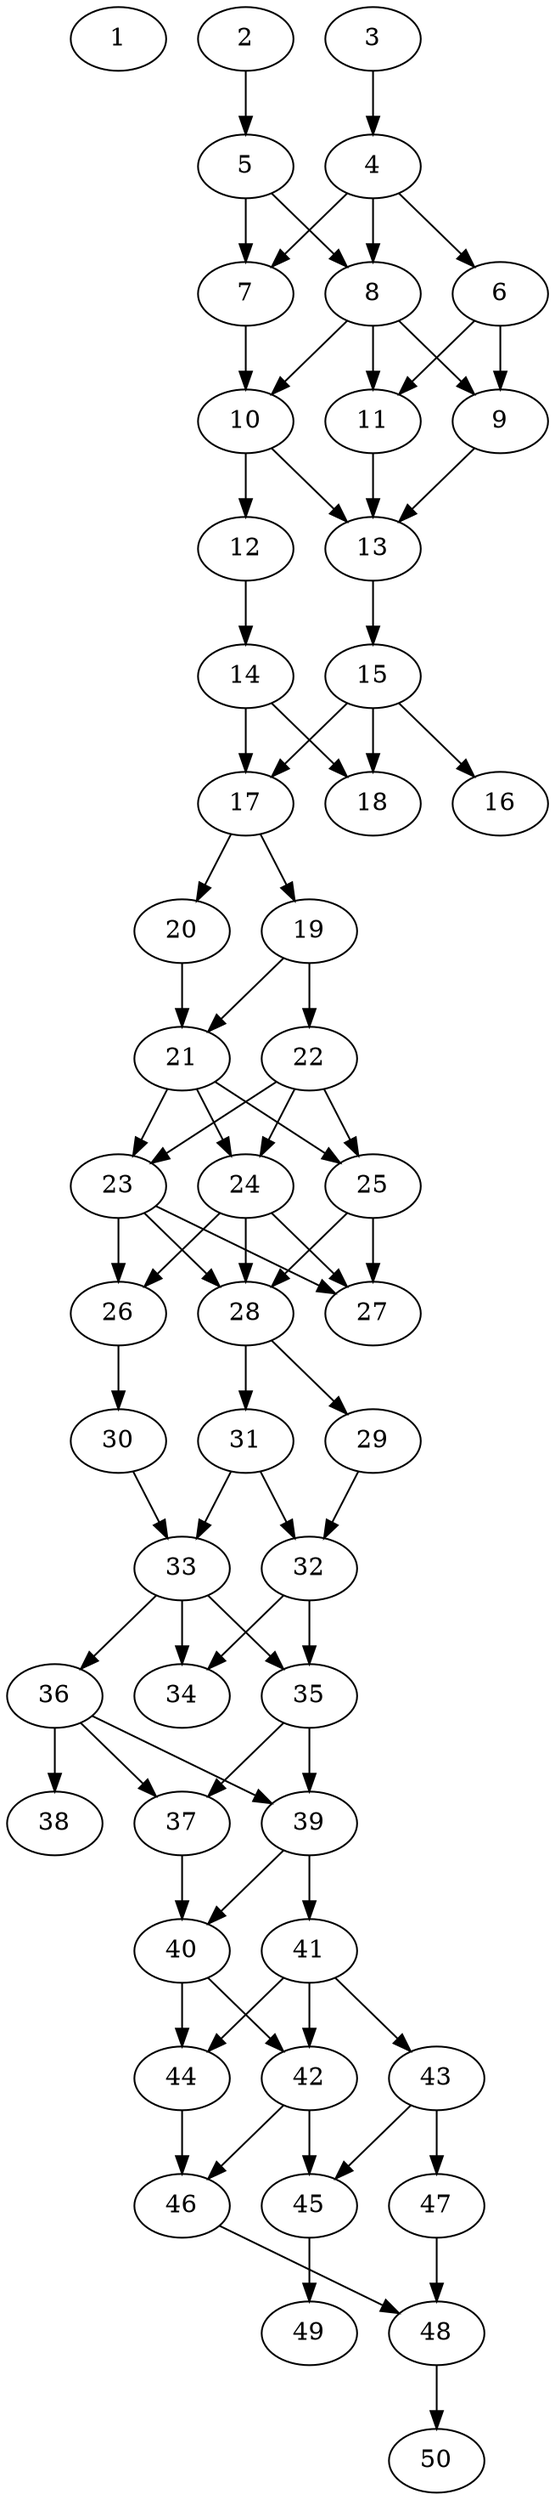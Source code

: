 // DAG automatically generated by daggen at Thu Oct  3 14:07:57 2019
// ./daggen --dot -n 50 --ccr 0.5 --fat 0.3 --regular 0.9 --density 0.7 --mindata 5242880 --maxdata 52428800 
digraph G {
  1 [size="14643200", alpha="0.19", expect_size="7321600"] 
  2 [size="55011328", alpha="0.08", expect_size="27505664"] 
  2 -> 5 [size ="27505664"]
  3 [size="66680832", alpha="0.19", expect_size="33340416"] 
  3 -> 4 [size ="33340416"]
  4 [size="20224000", alpha="0.10", expect_size="10112000"] 
  4 -> 6 [size ="10112000"]
  4 -> 7 [size ="10112000"]
  4 -> 8 [size ="10112000"]
  5 [size="51030016", alpha="0.04", expect_size="25515008"] 
  5 -> 7 [size ="25515008"]
  5 -> 8 [size ="25515008"]
  6 [size="94185472", alpha="0.15", expect_size="47092736"] 
  6 -> 9 [size ="47092736"]
  6 -> 11 [size ="47092736"]
  7 [size="34291712", alpha="0.15", expect_size="17145856"] 
  7 -> 10 [size ="17145856"]
  8 [size="84502528", alpha="0.15", expect_size="42251264"] 
  8 -> 9 [size ="42251264"]
  8 -> 10 [size ="42251264"]
  8 -> 11 [size ="42251264"]
  9 [size="75603968", alpha="0.17", expect_size="37801984"] 
  9 -> 13 [size ="37801984"]
  10 [size="67063808", alpha="0.00", expect_size="33531904"] 
  10 -> 12 [size ="33531904"]
  10 -> 13 [size ="33531904"]
  11 [size="90851328", alpha="0.04", expect_size="45425664"] 
  11 -> 13 [size ="45425664"]
  12 [size="88244224", alpha="0.18", expect_size="44122112"] 
  12 -> 14 [size ="44122112"]
  13 [size="31389696", alpha="0.13", expect_size="15694848"] 
  13 -> 15 [size ="15694848"]
  14 [size="27078656", alpha="0.15", expect_size="13539328"] 
  14 -> 17 [size ="13539328"]
  14 -> 18 [size ="13539328"]
  15 [size="73078784", alpha="0.18", expect_size="36539392"] 
  15 -> 16 [size ="36539392"]
  15 -> 17 [size ="36539392"]
  15 -> 18 [size ="36539392"]
  16 [size="91994112", alpha="0.07", expect_size="45997056"] 
  17 [size="67905536", alpha="0.02", expect_size="33952768"] 
  17 -> 19 [size ="33952768"]
  17 -> 20 [size ="33952768"]
  18 [size="43073536", alpha="0.15", expect_size="21536768"] 
  19 [size="18378752", alpha="0.04", expect_size="9189376"] 
  19 -> 21 [size ="9189376"]
  19 -> 22 [size ="9189376"]
  20 [size="97591296", alpha="0.04", expect_size="48795648"] 
  20 -> 21 [size ="48795648"]
  21 [size="97812480", alpha="0.04", expect_size="48906240"] 
  21 -> 23 [size ="48906240"]
  21 -> 24 [size ="48906240"]
  21 -> 25 [size ="48906240"]
  22 [size="22216704", alpha="0.14", expect_size="11108352"] 
  22 -> 23 [size ="11108352"]
  22 -> 24 [size ="11108352"]
  22 -> 25 [size ="11108352"]
  23 [size="15136768", alpha="0.17", expect_size="7568384"] 
  23 -> 26 [size ="7568384"]
  23 -> 27 [size ="7568384"]
  23 -> 28 [size ="7568384"]
  24 [size="74825728", alpha="0.01", expect_size="37412864"] 
  24 -> 26 [size ="37412864"]
  24 -> 27 [size ="37412864"]
  24 -> 28 [size ="37412864"]
  25 [size="53452800", alpha="0.13", expect_size="26726400"] 
  25 -> 27 [size ="26726400"]
  25 -> 28 [size ="26726400"]
  26 [size="42002432", alpha="0.04", expect_size="21001216"] 
  26 -> 30 [size ="21001216"]
  27 [size="74973184", alpha="0.19", expect_size="37486592"] 
  28 [size="86185984", alpha="0.11", expect_size="43092992"] 
  28 -> 29 [size ="43092992"]
  28 -> 31 [size ="43092992"]
  29 [size="62308352", alpha="0.16", expect_size="31154176"] 
  29 -> 32 [size ="31154176"]
  30 [size="80218112", alpha="0.12", expect_size="40109056"] 
  30 -> 33 [size ="40109056"]
  31 [size="97335296", alpha="0.07", expect_size="48667648"] 
  31 -> 32 [size ="48667648"]
  31 -> 33 [size ="48667648"]
  32 [size="23449600", alpha="0.17", expect_size="11724800"] 
  32 -> 34 [size ="11724800"]
  32 -> 35 [size ="11724800"]
  33 [size="91828224", alpha="0.12", expect_size="45914112"] 
  33 -> 34 [size ="45914112"]
  33 -> 35 [size ="45914112"]
  33 -> 36 [size ="45914112"]
  34 [size="75554816", alpha="0.10", expect_size="37777408"] 
  35 [size="78737408", alpha="0.02", expect_size="39368704"] 
  35 -> 37 [size ="39368704"]
  35 -> 39 [size ="39368704"]
  36 [size="47550464", alpha="0.11", expect_size="23775232"] 
  36 -> 37 [size ="23775232"]
  36 -> 38 [size ="23775232"]
  36 -> 39 [size ="23775232"]
  37 [size="65697792", alpha="0.12", expect_size="32848896"] 
  37 -> 40 [size ="32848896"]
  38 [size="62611456", alpha="0.00", expect_size="31305728"] 
  39 [size="17936384", alpha="0.10", expect_size="8968192"] 
  39 -> 40 [size ="8968192"]
  39 -> 41 [size ="8968192"]
  40 [size="91166720", alpha="0.18", expect_size="45583360"] 
  40 -> 42 [size ="45583360"]
  40 -> 44 [size ="45583360"]
  41 [size="55764992", alpha="0.05", expect_size="27882496"] 
  41 -> 42 [size ="27882496"]
  41 -> 43 [size ="27882496"]
  41 -> 44 [size ="27882496"]
  42 [size="86468608", alpha="0.14", expect_size="43234304"] 
  42 -> 45 [size ="43234304"]
  42 -> 46 [size ="43234304"]
  43 [size="72294400", alpha="0.04", expect_size="36147200"] 
  43 -> 45 [size ="36147200"]
  43 -> 47 [size ="36147200"]
  44 [size="34148352", alpha="0.08", expect_size="17074176"] 
  44 -> 46 [size ="17074176"]
  45 [size="82993152", alpha="0.01", expect_size="41496576"] 
  45 -> 49 [size ="41496576"]
  46 [size="92680192", alpha="0.00", expect_size="46340096"] 
  46 -> 48 [size ="46340096"]
  47 [size="50348032", alpha="0.14", expect_size="25174016"] 
  47 -> 48 [size ="25174016"]
  48 [size="13418496", alpha="0.03", expect_size="6709248"] 
  48 -> 50 [size ="6709248"]
  49 [size="14479360", alpha="0.03", expect_size="7239680"] 
  50 [size="61423616", alpha="0.18", expect_size="30711808"] 
}
